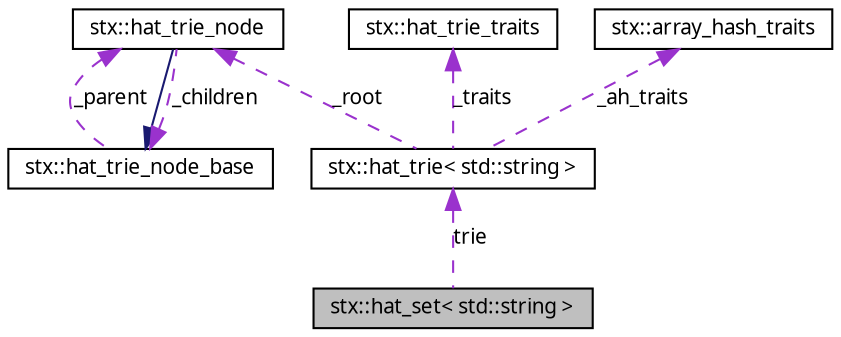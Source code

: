 digraph G
{
  edge [fontname="FreeSans.ttf",fontsize="10",labelfontname="FreeSans.ttf",labelfontsize="10"];
  node [fontname="FreeSans.ttf",fontsize="10",shape=record];
  Node1 [label="stx::hat_set\< std::string \>",height=0.2,width=0.4,color="black", fillcolor="grey75", style="filled" fontcolor="black"];
  Node2 -> Node1 [dir=back,color="darkorchid3",fontsize="10",style="dashed",label="trie",fontname="FreeSans.ttf"];
  Node2 [label="stx::hat_trie\< std::string \>",height=0.2,width=0.4,color="black", fillcolor="white", style="filled",URL="$classstx_1_1hat__trie.html"];
  Node3 -> Node2 [dir=back,color="darkorchid3",fontsize="10",style="dashed",label="_traits",fontname="FreeSans.ttf"];
  Node3 [label="stx::hat_trie_traits",height=0.2,width=0.4,color="black", fillcolor="white", style="filled",URL="$classstx_1_1hat__trie__traits.html"];
  Node4 -> Node2 [dir=back,color="darkorchid3",fontsize="10",style="dashed",label="_root",fontname="FreeSans.ttf"];
  Node4 [label="stx::hat_trie_node",height=0.2,width=0.4,color="black", fillcolor="white", style="filled",URL="$classstx_1_1hat__trie__node.html"];
  Node5 -> Node4 [dir=back,color="midnightblue",fontsize="10",style="solid",fontname="FreeSans.ttf"];
  Node5 [label="stx::hat_trie_node_base",height=0.2,width=0.4,color="black", fillcolor="white", style="filled",URL="$classstx_1_1hat__trie__node__base.html"];
  Node4 -> Node5 [dir=back,color="darkorchid3",fontsize="10",style="dashed",label="_parent",fontname="FreeSans.ttf"];
  Node5 -> Node4 [dir=back,color="darkorchid3",fontsize="10",style="dashed",label="_children",fontname="FreeSans.ttf"];
  Node6 -> Node2 [dir=back,color="darkorchid3",fontsize="10",style="dashed",label="_ah_traits",fontname="FreeSans.ttf"];
  Node6 [label="stx::array_hash_traits",height=0.2,width=0.4,color="black", fillcolor="white", style="filled",URL="$classstx_1_1array__hash__traits.html"];
}
